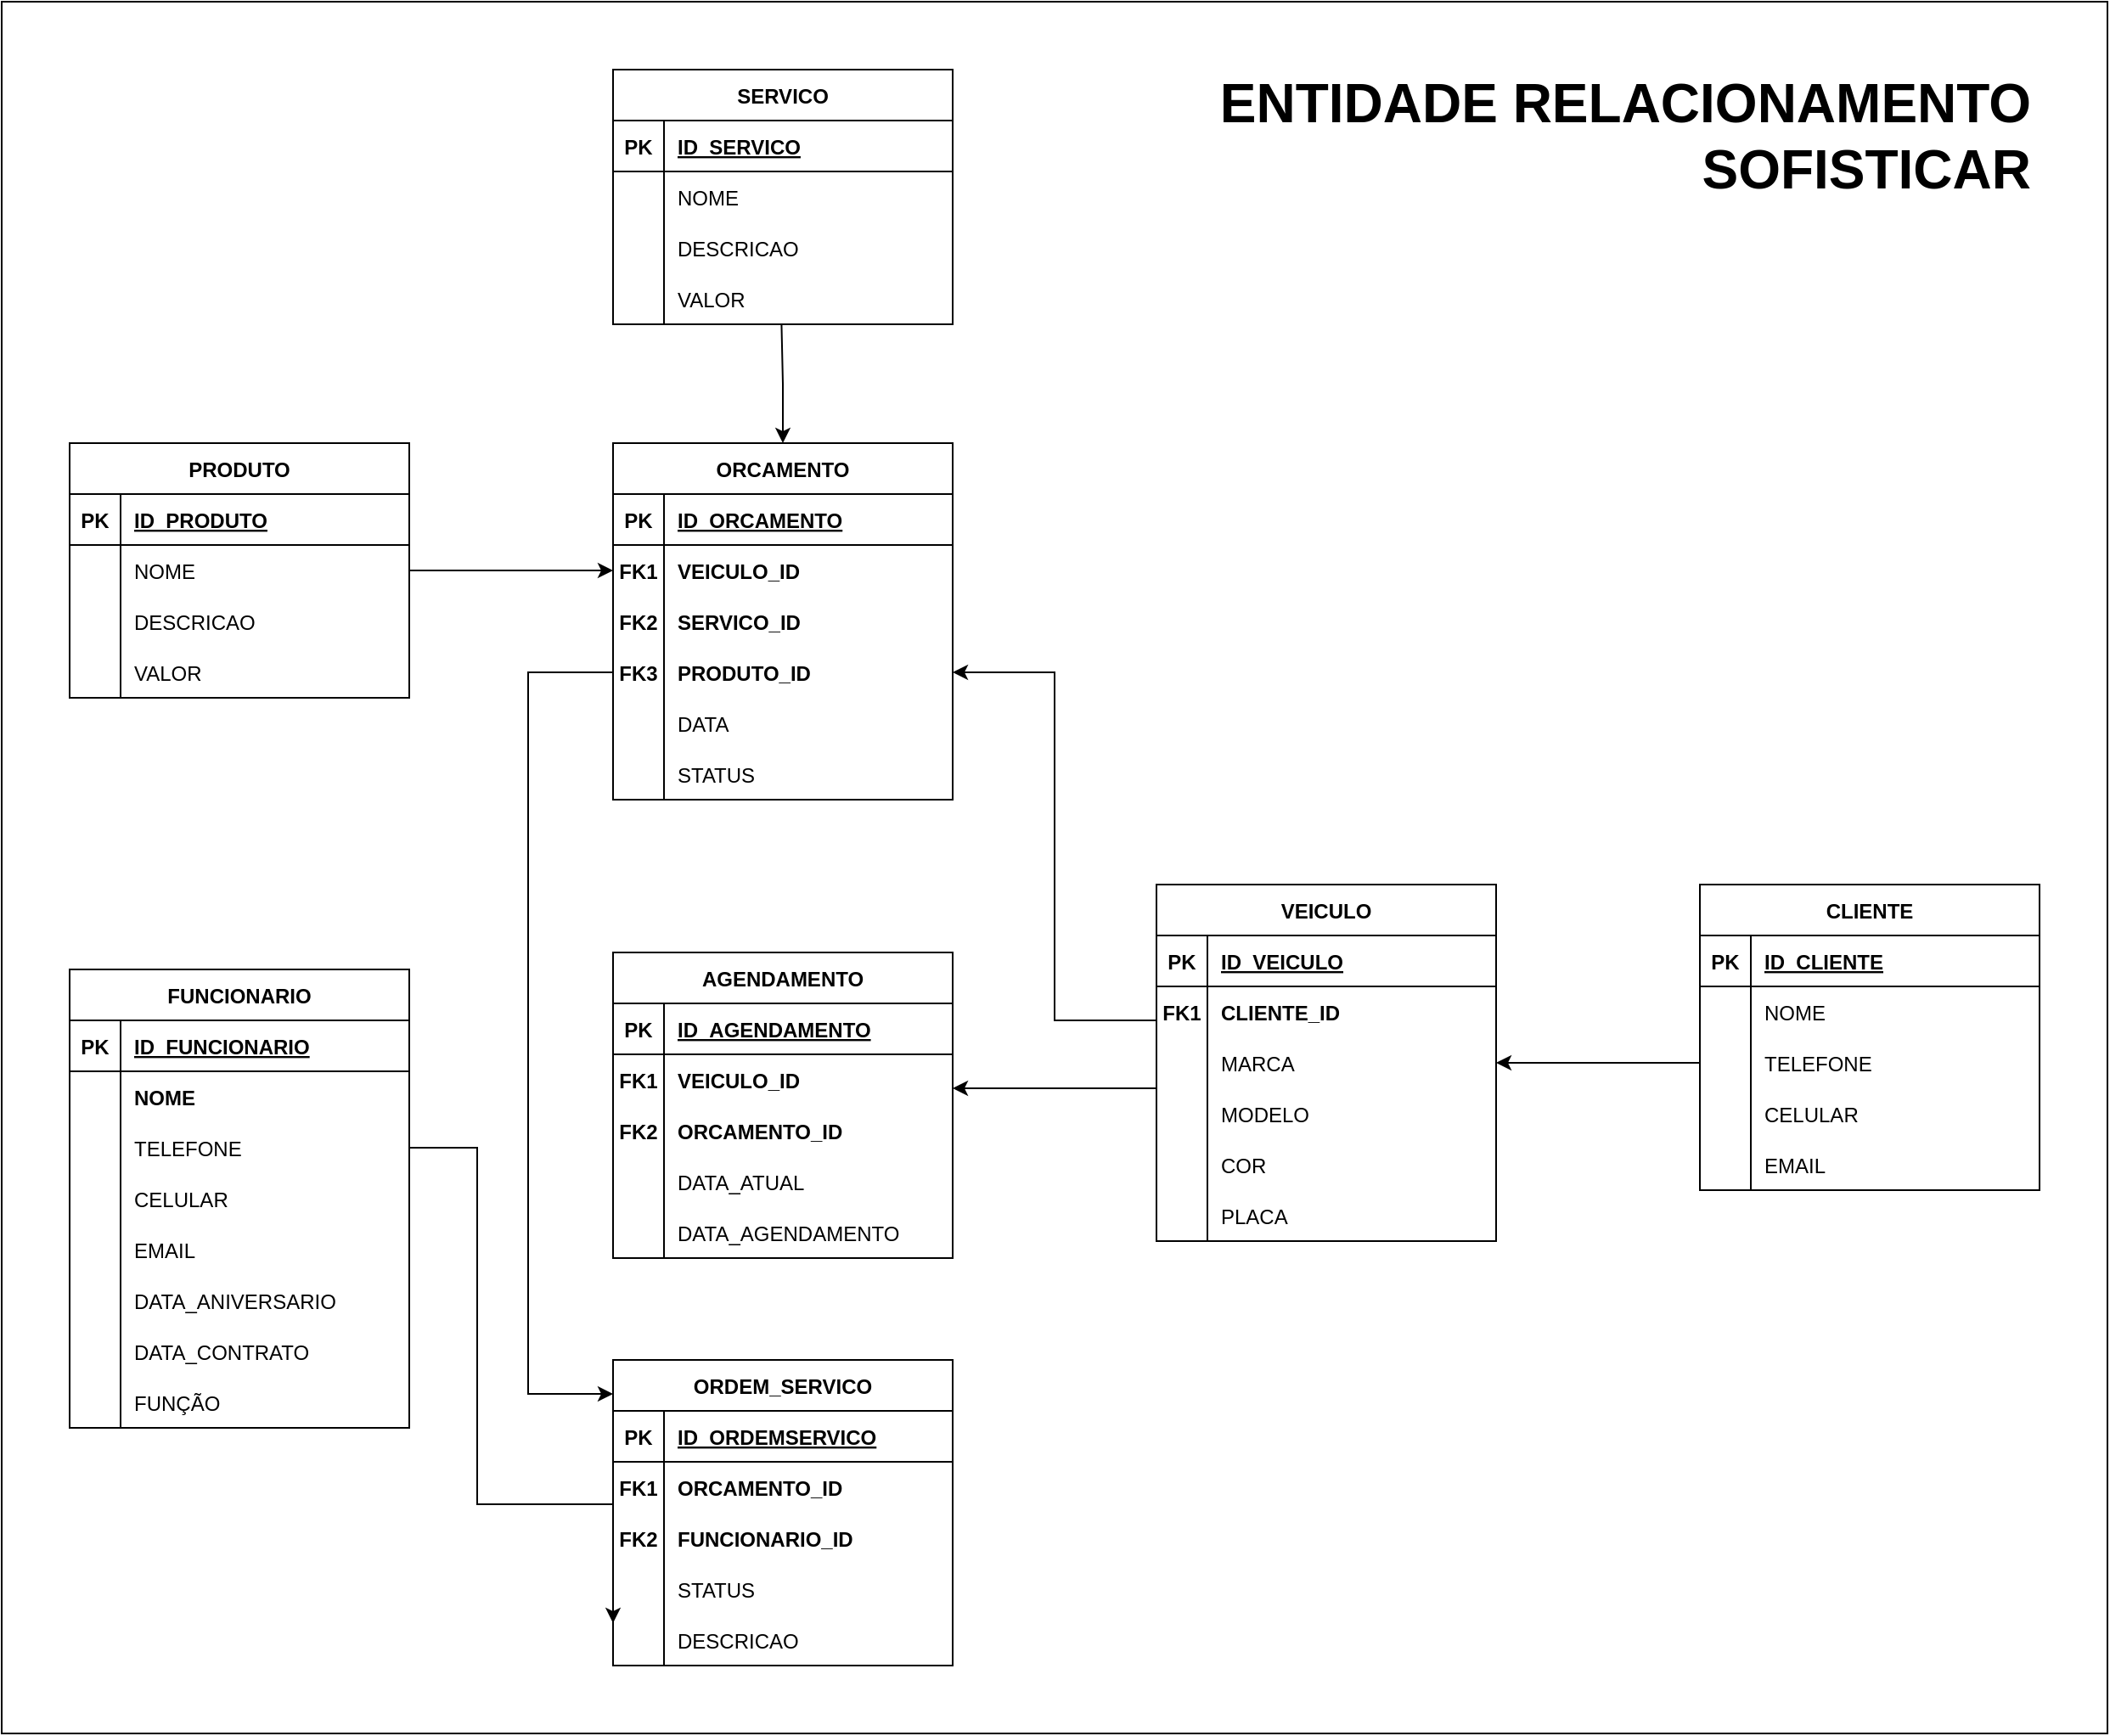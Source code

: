 <mxfile version="20.5.3" type="device"><diagram id="My3DMj7P-7bjl5xpPxjO" name="Page-1"><mxGraphModel dx="2031" dy="1134" grid="1" gridSize="10" guides="1" tooltips="1" connect="1" arrows="1" fold="1" page="1" pageScale="1" pageWidth="827" pageHeight="1169" math="0" shadow="0"><root><mxCell id="0"/><mxCell id="1" parent="0"/><mxCell id="8-e8O38CG6Snb6RBeQ8c-1" value="SERVICO" style="shape=table;startSize=30;container=1;collapsible=1;childLayout=tableLayout;fixedRows=1;rowLines=0;fontStyle=1;align=center;resizeLast=1;" parent="1" vertex="1"><mxGeometry x="360" y="40" width="200" height="150" as="geometry"/></mxCell><mxCell id="8-e8O38CG6Snb6RBeQ8c-2" value="" style="shape=tableRow;horizontal=0;startSize=0;swimlaneHead=0;swimlaneBody=0;fillColor=none;collapsible=0;dropTarget=0;points=[[0,0.5],[1,0.5]];portConstraint=eastwest;top=0;left=0;right=0;bottom=1;" parent="8-e8O38CG6Snb6RBeQ8c-1" vertex="1"><mxGeometry y="30" width="200" height="30" as="geometry"/></mxCell><mxCell id="8-e8O38CG6Snb6RBeQ8c-3" value="PK" style="shape=partialRectangle;connectable=0;fillColor=none;top=0;left=0;bottom=0;right=0;fontStyle=1;overflow=hidden;" parent="8-e8O38CG6Snb6RBeQ8c-2" vertex="1"><mxGeometry width="30" height="30" as="geometry"><mxRectangle width="30" height="30" as="alternateBounds"/></mxGeometry></mxCell><mxCell id="8-e8O38CG6Snb6RBeQ8c-4" value="ID_SERVICO" style="shape=partialRectangle;connectable=0;fillColor=none;top=0;left=0;bottom=0;right=0;align=left;spacingLeft=6;fontStyle=5;overflow=hidden;" parent="8-e8O38CG6Snb6RBeQ8c-2" vertex="1"><mxGeometry x="30" width="170" height="30" as="geometry"><mxRectangle width="170" height="30" as="alternateBounds"/></mxGeometry></mxCell><mxCell id="8-e8O38CG6Snb6RBeQ8c-5" value="" style="shape=tableRow;horizontal=0;startSize=0;swimlaneHead=0;swimlaneBody=0;fillColor=none;collapsible=0;dropTarget=0;points=[[0,0.5],[1,0.5]];portConstraint=eastwest;top=0;left=0;right=0;bottom=0;" parent="8-e8O38CG6Snb6RBeQ8c-1" vertex="1"><mxGeometry y="60" width="200" height="30" as="geometry"/></mxCell><mxCell id="8-e8O38CG6Snb6RBeQ8c-6" value="" style="shape=partialRectangle;connectable=0;fillColor=none;top=0;left=0;bottom=0;right=0;editable=1;overflow=hidden;" parent="8-e8O38CG6Snb6RBeQ8c-5" vertex="1"><mxGeometry width="30" height="30" as="geometry"><mxRectangle width="30" height="30" as="alternateBounds"/></mxGeometry></mxCell><mxCell id="8-e8O38CG6Snb6RBeQ8c-7" value="NOME" style="shape=partialRectangle;connectable=0;fillColor=none;top=0;left=0;bottom=0;right=0;align=left;spacingLeft=6;overflow=hidden;" parent="8-e8O38CG6Snb6RBeQ8c-5" vertex="1"><mxGeometry x="30" width="170" height="30" as="geometry"><mxRectangle width="170" height="30" as="alternateBounds"/></mxGeometry></mxCell><mxCell id="8-e8O38CG6Snb6RBeQ8c-8" value="" style="shape=tableRow;horizontal=0;startSize=0;swimlaneHead=0;swimlaneBody=0;fillColor=none;collapsible=0;dropTarget=0;points=[[0,0.5],[1,0.5]];portConstraint=eastwest;top=0;left=0;right=0;bottom=0;" parent="8-e8O38CG6Snb6RBeQ8c-1" vertex="1"><mxGeometry y="90" width="200" height="30" as="geometry"/></mxCell><mxCell id="8-e8O38CG6Snb6RBeQ8c-9" value="" style="shape=partialRectangle;connectable=0;fillColor=none;top=0;left=0;bottom=0;right=0;editable=1;overflow=hidden;" parent="8-e8O38CG6Snb6RBeQ8c-8" vertex="1"><mxGeometry width="30" height="30" as="geometry"><mxRectangle width="30" height="30" as="alternateBounds"/></mxGeometry></mxCell><mxCell id="8-e8O38CG6Snb6RBeQ8c-10" value="DESCRICAO" style="shape=partialRectangle;connectable=0;fillColor=none;top=0;left=0;bottom=0;right=0;align=left;spacingLeft=6;overflow=hidden;" parent="8-e8O38CG6Snb6RBeQ8c-8" vertex="1"><mxGeometry x="30" width="170" height="30" as="geometry"><mxRectangle width="170" height="30" as="alternateBounds"/></mxGeometry></mxCell><mxCell id="8-e8O38CG6Snb6RBeQ8c-11" value="" style="shape=tableRow;horizontal=0;startSize=0;swimlaneHead=0;swimlaneBody=0;fillColor=none;collapsible=0;dropTarget=0;points=[[0,0.5],[1,0.5]];portConstraint=eastwest;top=0;left=0;right=0;bottom=0;" parent="8-e8O38CG6Snb6RBeQ8c-1" vertex="1"><mxGeometry y="120" width="200" height="30" as="geometry"/></mxCell><mxCell id="8-e8O38CG6Snb6RBeQ8c-12" value="" style="shape=partialRectangle;connectable=0;fillColor=none;top=0;left=0;bottom=0;right=0;editable=1;overflow=hidden;" parent="8-e8O38CG6Snb6RBeQ8c-11" vertex="1"><mxGeometry width="30" height="30" as="geometry"><mxRectangle width="30" height="30" as="alternateBounds"/></mxGeometry></mxCell><mxCell id="8-e8O38CG6Snb6RBeQ8c-13" value="VALOR" style="shape=partialRectangle;connectable=0;fillColor=none;top=0;left=0;bottom=0;right=0;align=left;spacingLeft=6;overflow=hidden;" parent="8-e8O38CG6Snb6RBeQ8c-11" vertex="1"><mxGeometry x="30" width="170" height="30" as="geometry"><mxRectangle width="170" height="30" as="alternateBounds"/></mxGeometry></mxCell><mxCell id="8-e8O38CG6Snb6RBeQ8c-153" style="edgeStyle=orthogonalEdgeStyle;rounded=0;orthogonalLoop=1;jettySize=auto;html=1;exitX=0.5;exitY=0;exitDx=0;exitDy=0;entryX=0.496;entryY=0.984;entryDx=0;entryDy=0;entryPerimeter=0;startArrow=classic;startFill=1;endArrow=none;endFill=0;" parent="1" source="8-e8O38CG6Snb6RBeQ8c-14" target="8-e8O38CG6Snb6RBeQ8c-11" edge="1"><mxGeometry relative="1" as="geometry"/></mxCell><mxCell id="8-e8O38CG6Snb6RBeQ8c-14" value="ORCAMENTO" style="shape=table;startSize=30;container=1;collapsible=1;childLayout=tableLayout;fixedRows=1;rowLines=0;fontStyle=1;align=center;resizeLast=1;" parent="1" vertex="1"><mxGeometry x="360" y="260" width="200" height="210" as="geometry"/></mxCell><mxCell id="8-e8O38CG6Snb6RBeQ8c-15" value="" style="shape=tableRow;horizontal=0;startSize=0;swimlaneHead=0;swimlaneBody=0;fillColor=none;collapsible=0;dropTarget=0;points=[[0,0.5],[1,0.5]];portConstraint=eastwest;top=0;left=0;right=0;bottom=1;" parent="8-e8O38CG6Snb6RBeQ8c-14" vertex="1"><mxGeometry y="30" width="200" height="30" as="geometry"/></mxCell><mxCell id="8-e8O38CG6Snb6RBeQ8c-16" value="PK" style="shape=partialRectangle;connectable=0;fillColor=none;top=0;left=0;bottom=0;right=0;fontStyle=1;overflow=hidden;" parent="8-e8O38CG6Snb6RBeQ8c-15" vertex="1"><mxGeometry width="30" height="30" as="geometry"><mxRectangle width="30" height="30" as="alternateBounds"/></mxGeometry></mxCell><mxCell id="8-e8O38CG6Snb6RBeQ8c-17" value="ID_ORCAMENTO" style="shape=partialRectangle;connectable=0;fillColor=none;top=0;left=0;bottom=0;right=0;align=left;spacingLeft=6;fontStyle=5;overflow=hidden;" parent="8-e8O38CG6Snb6RBeQ8c-15" vertex="1"><mxGeometry x="30" width="170" height="30" as="geometry"><mxRectangle width="170" height="30" as="alternateBounds"/></mxGeometry></mxCell><mxCell id="8-e8O38CG6Snb6RBeQ8c-18" value="" style="shape=tableRow;horizontal=0;startSize=0;swimlaneHead=0;swimlaneBody=0;fillColor=none;collapsible=0;dropTarget=0;points=[[0,0.5],[1,0.5]];portConstraint=eastwest;top=0;left=0;right=0;bottom=0;" parent="8-e8O38CG6Snb6RBeQ8c-14" vertex="1"><mxGeometry y="60" width="200" height="30" as="geometry"/></mxCell><mxCell id="8-e8O38CG6Snb6RBeQ8c-19" value="" style="shape=partialRectangle;connectable=0;fillColor=none;top=0;left=0;bottom=0;right=0;editable=1;overflow=hidden;" parent="8-e8O38CG6Snb6RBeQ8c-18" vertex="1"><mxGeometry width="30" height="30" as="geometry"><mxRectangle width="30" height="30" as="alternateBounds"/></mxGeometry></mxCell><mxCell id="8-e8O38CG6Snb6RBeQ8c-20" value="VEICULO_ID" style="shape=partialRectangle;connectable=0;fillColor=none;top=0;left=0;bottom=0;right=0;align=left;spacingLeft=6;overflow=hidden;fontStyle=1" parent="8-e8O38CG6Snb6RBeQ8c-18" vertex="1"><mxGeometry x="30" width="170" height="30" as="geometry"><mxRectangle width="170" height="30" as="alternateBounds"/></mxGeometry></mxCell><mxCell id="8-e8O38CG6Snb6RBeQ8c-21" value="" style="shape=tableRow;horizontal=0;startSize=0;swimlaneHead=0;swimlaneBody=0;fillColor=none;collapsible=0;dropTarget=0;points=[[0,0.5],[1,0.5]];portConstraint=eastwest;top=0;left=0;right=0;bottom=0;" parent="8-e8O38CG6Snb6RBeQ8c-14" vertex="1"><mxGeometry y="90" width="200" height="30" as="geometry"/></mxCell><mxCell id="8-e8O38CG6Snb6RBeQ8c-22" value="" style="shape=partialRectangle;connectable=0;fillColor=none;top=0;left=0;bottom=0;right=0;editable=1;overflow=hidden;" parent="8-e8O38CG6Snb6RBeQ8c-21" vertex="1"><mxGeometry width="30" height="30" as="geometry"><mxRectangle width="30" height="30" as="alternateBounds"/></mxGeometry></mxCell><mxCell id="8-e8O38CG6Snb6RBeQ8c-23" value="SERVICO_ID" style="shape=partialRectangle;connectable=0;fillColor=none;top=0;left=0;bottom=0;right=0;align=left;spacingLeft=6;overflow=hidden;fontStyle=1" parent="8-e8O38CG6Snb6RBeQ8c-21" vertex="1"><mxGeometry x="30" width="170" height="30" as="geometry"><mxRectangle width="170" height="30" as="alternateBounds"/></mxGeometry></mxCell><mxCell id="8-e8O38CG6Snb6RBeQ8c-24" value="" style="shape=tableRow;horizontal=0;startSize=0;swimlaneHead=0;swimlaneBody=0;fillColor=none;collapsible=0;dropTarget=0;points=[[0,0.5],[1,0.5]];portConstraint=eastwest;top=0;left=0;right=0;bottom=0;" parent="8-e8O38CG6Snb6RBeQ8c-14" vertex="1"><mxGeometry y="120" width="200" height="30" as="geometry"/></mxCell><mxCell id="8-e8O38CG6Snb6RBeQ8c-25" value="" style="shape=partialRectangle;connectable=0;fillColor=none;top=0;left=0;bottom=0;right=0;editable=1;overflow=hidden;" parent="8-e8O38CG6Snb6RBeQ8c-24" vertex="1"><mxGeometry width="30" height="30" as="geometry"><mxRectangle width="30" height="30" as="alternateBounds"/></mxGeometry></mxCell><mxCell id="8-e8O38CG6Snb6RBeQ8c-26" value="PRODUTO_ID" style="shape=partialRectangle;connectable=0;fillColor=none;top=0;left=0;bottom=0;right=0;align=left;spacingLeft=6;overflow=hidden;fontStyle=1" parent="8-e8O38CG6Snb6RBeQ8c-24" vertex="1"><mxGeometry x="30" width="170" height="30" as="geometry"><mxRectangle width="170" height="30" as="alternateBounds"/></mxGeometry></mxCell><mxCell id="8-e8O38CG6Snb6RBeQ8c-40" value="VEICULO" style="shape=table;startSize=30;container=1;collapsible=1;childLayout=tableLayout;fixedRows=1;rowLines=0;fontStyle=1;align=center;resizeLast=1;" parent="1" vertex="1"><mxGeometry x="680" y="520" width="200" height="210" as="geometry"/></mxCell><mxCell id="8-e8O38CG6Snb6RBeQ8c-41" value="" style="shape=tableRow;horizontal=0;startSize=0;swimlaneHead=0;swimlaneBody=0;fillColor=none;collapsible=0;dropTarget=0;points=[[0,0.5],[1,0.5]];portConstraint=eastwest;top=0;left=0;right=0;bottom=1;" parent="8-e8O38CG6Snb6RBeQ8c-40" vertex="1"><mxGeometry y="30" width="200" height="30" as="geometry"/></mxCell><mxCell id="8-e8O38CG6Snb6RBeQ8c-42" value="PK" style="shape=partialRectangle;connectable=0;fillColor=none;top=0;left=0;bottom=0;right=0;fontStyle=1;overflow=hidden;" parent="8-e8O38CG6Snb6RBeQ8c-41" vertex="1"><mxGeometry width="30" height="30" as="geometry"><mxRectangle width="30" height="30" as="alternateBounds"/></mxGeometry></mxCell><mxCell id="8-e8O38CG6Snb6RBeQ8c-43" value="ID_VEICULO" style="shape=partialRectangle;connectable=0;fillColor=none;top=0;left=0;bottom=0;right=0;align=left;spacingLeft=6;fontStyle=5;overflow=hidden;" parent="8-e8O38CG6Snb6RBeQ8c-41" vertex="1"><mxGeometry x="30" width="170" height="30" as="geometry"><mxRectangle width="170" height="30" as="alternateBounds"/></mxGeometry></mxCell><mxCell id="8-e8O38CG6Snb6RBeQ8c-50" value="" style="shape=tableRow;horizontal=0;startSize=0;swimlaneHead=0;swimlaneBody=0;fillColor=none;collapsible=0;dropTarget=0;points=[[0,0.5],[1,0.5]];portConstraint=eastwest;top=0;left=0;right=0;bottom=0;" parent="8-e8O38CG6Snb6RBeQ8c-40" vertex="1"><mxGeometry y="60" width="200" height="30" as="geometry"/></mxCell><mxCell id="8-e8O38CG6Snb6RBeQ8c-51" value="" style="shape=partialRectangle;connectable=0;fillColor=none;top=0;left=0;bottom=0;right=0;editable=1;overflow=hidden;" parent="8-e8O38CG6Snb6RBeQ8c-50" vertex="1"><mxGeometry width="30" height="30" as="geometry"><mxRectangle width="30" height="30" as="alternateBounds"/></mxGeometry></mxCell><mxCell id="8-e8O38CG6Snb6RBeQ8c-52" value="CLIENTE_ID" style="shape=partialRectangle;connectable=0;fillColor=none;top=0;left=0;bottom=0;right=0;align=left;spacingLeft=6;overflow=hidden;fontStyle=1" parent="8-e8O38CG6Snb6RBeQ8c-50" vertex="1"><mxGeometry x="30" width="170" height="30" as="geometry"><mxRectangle width="170" height="30" as="alternateBounds"/></mxGeometry></mxCell><mxCell id="8-e8O38CG6Snb6RBeQ8c-47" value="" style="shape=tableRow;horizontal=0;startSize=0;swimlaneHead=0;swimlaneBody=0;fillColor=none;collapsible=0;dropTarget=0;points=[[0,0.5],[1,0.5]];portConstraint=eastwest;top=0;left=0;right=0;bottom=0;" parent="8-e8O38CG6Snb6RBeQ8c-40" vertex="1"><mxGeometry y="90" width="200" height="30" as="geometry"/></mxCell><mxCell id="8-e8O38CG6Snb6RBeQ8c-48" value="" style="shape=partialRectangle;connectable=0;fillColor=none;top=0;left=0;bottom=0;right=0;editable=1;overflow=hidden;" parent="8-e8O38CG6Snb6RBeQ8c-47" vertex="1"><mxGeometry width="30" height="30" as="geometry"><mxRectangle width="30" height="30" as="alternateBounds"/></mxGeometry></mxCell><mxCell id="8-e8O38CG6Snb6RBeQ8c-49" value="MARCA" style="shape=partialRectangle;connectable=0;fillColor=none;top=0;left=0;bottom=0;right=0;align=left;spacingLeft=6;overflow=hidden;" parent="8-e8O38CG6Snb6RBeQ8c-47" vertex="1"><mxGeometry x="30" width="170" height="30" as="geometry"><mxRectangle width="170" height="30" as="alternateBounds"/></mxGeometry></mxCell><mxCell id="8-e8O38CG6Snb6RBeQ8c-44" value="" style="shape=tableRow;horizontal=0;startSize=0;swimlaneHead=0;swimlaneBody=0;fillColor=none;collapsible=0;dropTarget=0;points=[[0,0.5],[1,0.5]];portConstraint=eastwest;top=0;left=0;right=0;bottom=0;fontStyle=1" parent="8-e8O38CG6Snb6RBeQ8c-40" vertex="1"><mxGeometry y="120" width="200" height="30" as="geometry"/></mxCell><mxCell id="8-e8O38CG6Snb6RBeQ8c-45" value="" style="shape=partialRectangle;connectable=0;fillColor=none;top=0;left=0;bottom=0;right=0;editable=1;overflow=hidden;" parent="8-e8O38CG6Snb6RBeQ8c-44" vertex="1"><mxGeometry width="30" height="30" as="geometry"><mxRectangle width="30" height="30" as="alternateBounds"/></mxGeometry></mxCell><mxCell id="8-e8O38CG6Snb6RBeQ8c-46" value="" style="shape=partialRectangle;connectable=0;fillColor=none;top=0;left=0;bottom=0;right=0;align=left;spacingLeft=6;overflow=hidden;fontStyle=1" parent="8-e8O38CG6Snb6RBeQ8c-44" vertex="1"><mxGeometry x="30" width="170" height="30" as="geometry"><mxRectangle width="170" height="30" as="alternateBounds"/></mxGeometry></mxCell><mxCell id="8-e8O38CG6Snb6RBeQ8c-53" value="" style="shape=tableRow;horizontal=0;startSize=0;swimlaneHead=0;swimlaneBody=0;fillColor=none;collapsible=0;dropTarget=0;points=[[0,0.5],[1,0.5]];portConstraint=eastwest;top=0;left=0;right=0;bottom=0;" parent="1" vertex="1"><mxGeometry x="680" y="670" width="200" height="30" as="geometry"/></mxCell><mxCell id="8-e8O38CG6Snb6RBeQ8c-54" value="" style="shape=partialRectangle;connectable=0;fillColor=none;top=0;left=0;bottom=0;right=0;editable=1;overflow=hidden;" parent="8-e8O38CG6Snb6RBeQ8c-53" vertex="1"><mxGeometry width="30" height="30" as="geometry"><mxRectangle width="30" height="30" as="alternateBounds"/></mxGeometry></mxCell><mxCell id="8-e8O38CG6Snb6RBeQ8c-55" value="MODELO" style="shape=partialRectangle;connectable=0;fillColor=none;top=0;left=0;bottom=0;right=0;align=left;spacingLeft=6;overflow=hidden;" parent="8-e8O38CG6Snb6RBeQ8c-53" vertex="1"><mxGeometry x="30" y="-30" width="170" height="30" as="geometry"><mxRectangle width="170" height="30" as="alternateBounds"/></mxGeometry></mxCell><mxCell id="8-e8O38CG6Snb6RBeQ8c-56" value="" style="shape=tableRow;horizontal=0;startSize=0;swimlaneHead=0;swimlaneBody=0;fillColor=none;collapsible=0;dropTarget=0;points=[[0,0.5],[1,0.5]];portConstraint=eastwest;top=0;left=0;right=0;bottom=0;" parent="1" vertex="1"><mxGeometry x="680" y="700" width="200" height="30" as="geometry"/></mxCell><mxCell id="8-e8O38CG6Snb6RBeQ8c-57" value="" style="shape=partialRectangle;connectable=0;fillColor=none;top=0;left=0;bottom=0;right=0;editable=1;overflow=hidden;" parent="8-e8O38CG6Snb6RBeQ8c-56" vertex="1"><mxGeometry width="30" height="30" as="geometry"><mxRectangle width="30" height="30" as="alternateBounds"/></mxGeometry></mxCell><mxCell id="8-e8O38CG6Snb6RBeQ8c-58" value="COR" style="shape=partialRectangle;connectable=0;fillColor=none;top=0;left=0;bottom=0;right=0;align=left;spacingLeft=6;overflow=hidden;" parent="8-e8O38CG6Snb6RBeQ8c-56" vertex="1"><mxGeometry x="30" y="-30" width="170" height="30" as="geometry"><mxRectangle width="170" height="30" as="alternateBounds"/></mxGeometry></mxCell><mxCell id="8-e8O38CG6Snb6RBeQ8c-60" value="" style="endArrow=none;html=1;rounded=0;exitX=0.155;exitY=0;exitDx=0;exitDy=0;exitPerimeter=0;" parent="1" edge="1"><mxGeometry width="50" height="50" relative="1" as="geometry"><mxPoint x="710" y="580" as="sourcePoint"/><mxPoint x="710" y="730" as="targetPoint"/></mxGeometry></mxCell><mxCell id="8-e8O38CG6Snb6RBeQ8c-61" value="CLIENTE" style="shape=table;startSize=30;container=1;collapsible=1;childLayout=tableLayout;fixedRows=1;rowLines=0;fontStyle=1;align=center;resizeLast=1;" parent="1" vertex="1"><mxGeometry x="1000" y="520" width="200" height="180" as="geometry"/></mxCell><mxCell id="8-e8O38CG6Snb6RBeQ8c-62" value="" style="shape=tableRow;horizontal=0;startSize=0;swimlaneHead=0;swimlaneBody=0;fillColor=none;collapsible=0;dropTarget=0;points=[[0,0.5],[1,0.5]];portConstraint=eastwest;top=0;left=0;right=0;bottom=1;" parent="8-e8O38CG6Snb6RBeQ8c-61" vertex="1"><mxGeometry y="30" width="200" height="30" as="geometry"/></mxCell><mxCell id="8-e8O38CG6Snb6RBeQ8c-63" value="PK" style="shape=partialRectangle;connectable=0;fillColor=none;top=0;left=0;bottom=0;right=0;fontStyle=1;overflow=hidden;" parent="8-e8O38CG6Snb6RBeQ8c-62" vertex="1"><mxGeometry width="30" height="30" as="geometry"><mxRectangle width="30" height="30" as="alternateBounds"/></mxGeometry></mxCell><mxCell id="8-e8O38CG6Snb6RBeQ8c-64" value="ID_CLIENTE" style="shape=partialRectangle;connectable=0;fillColor=none;top=0;left=0;bottom=0;right=0;align=left;spacingLeft=6;fontStyle=5;overflow=hidden;" parent="8-e8O38CG6Snb6RBeQ8c-62" vertex="1"><mxGeometry x="30" width="170" height="30" as="geometry"><mxRectangle width="170" height="30" as="alternateBounds"/></mxGeometry></mxCell><mxCell id="8-e8O38CG6Snb6RBeQ8c-65" value="" style="shape=tableRow;horizontal=0;startSize=0;swimlaneHead=0;swimlaneBody=0;fillColor=none;collapsible=0;dropTarget=0;points=[[0,0.5],[1,0.5]];portConstraint=eastwest;top=0;left=0;right=0;bottom=0;" parent="8-e8O38CG6Snb6RBeQ8c-61" vertex="1"><mxGeometry y="60" width="200" height="30" as="geometry"/></mxCell><mxCell id="8-e8O38CG6Snb6RBeQ8c-66" value="" style="shape=partialRectangle;connectable=0;fillColor=none;top=0;left=0;bottom=0;right=0;editable=1;overflow=hidden;" parent="8-e8O38CG6Snb6RBeQ8c-65" vertex="1"><mxGeometry width="30" height="30" as="geometry"><mxRectangle width="30" height="30" as="alternateBounds"/></mxGeometry></mxCell><mxCell id="8-e8O38CG6Snb6RBeQ8c-67" value="NOME" style="shape=partialRectangle;connectable=0;fillColor=none;top=0;left=0;bottom=0;right=0;align=left;spacingLeft=6;overflow=hidden;fontStyle=0" parent="8-e8O38CG6Snb6RBeQ8c-65" vertex="1"><mxGeometry x="30" width="170" height="30" as="geometry"><mxRectangle width="170" height="30" as="alternateBounds"/></mxGeometry></mxCell><mxCell id="8-e8O38CG6Snb6RBeQ8c-68" value="" style="shape=tableRow;horizontal=0;startSize=0;swimlaneHead=0;swimlaneBody=0;fillColor=none;collapsible=0;dropTarget=0;points=[[0,0.5],[1,0.5]];portConstraint=eastwest;top=0;left=0;right=0;bottom=0;" parent="8-e8O38CG6Snb6RBeQ8c-61" vertex="1"><mxGeometry y="90" width="200" height="30" as="geometry"/></mxCell><mxCell id="8-e8O38CG6Snb6RBeQ8c-69" value="" style="shape=partialRectangle;connectable=0;fillColor=none;top=0;left=0;bottom=0;right=0;editable=1;overflow=hidden;" parent="8-e8O38CG6Snb6RBeQ8c-68" vertex="1"><mxGeometry width="30" height="30" as="geometry"><mxRectangle width="30" height="30" as="alternateBounds"/></mxGeometry></mxCell><mxCell id="8-e8O38CG6Snb6RBeQ8c-70" value="TELEFONE" style="shape=partialRectangle;connectable=0;fillColor=none;top=0;left=0;bottom=0;right=0;align=left;spacingLeft=6;overflow=hidden;" parent="8-e8O38CG6Snb6RBeQ8c-68" vertex="1"><mxGeometry x="30" width="170" height="30" as="geometry"><mxRectangle width="170" height="30" as="alternateBounds"/></mxGeometry></mxCell><mxCell id="8-e8O38CG6Snb6RBeQ8c-71" value="" style="shape=tableRow;horizontal=0;startSize=0;swimlaneHead=0;swimlaneBody=0;fillColor=none;collapsible=0;dropTarget=0;points=[[0,0.5],[1,0.5]];portConstraint=eastwest;top=0;left=0;right=0;bottom=0;" parent="8-e8O38CG6Snb6RBeQ8c-61" vertex="1"><mxGeometry y="120" width="200" height="30" as="geometry"/></mxCell><mxCell id="8-e8O38CG6Snb6RBeQ8c-72" value="" style="shape=partialRectangle;connectable=0;fillColor=none;top=0;left=0;bottom=0;right=0;editable=1;overflow=hidden;" parent="8-e8O38CG6Snb6RBeQ8c-71" vertex="1"><mxGeometry width="30" height="30" as="geometry"><mxRectangle width="30" height="30" as="alternateBounds"/></mxGeometry></mxCell><mxCell id="8-e8O38CG6Snb6RBeQ8c-73" value="CELULAR" style="shape=partialRectangle;connectable=0;fillColor=none;top=0;left=0;bottom=0;right=0;align=left;spacingLeft=6;overflow=hidden;" parent="8-e8O38CG6Snb6RBeQ8c-71" vertex="1"><mxGeometry x="30" width="170" height="30" as="geometry"><mxRectangle width="170" height="30" as="alternateBounds"/></mxGeometry></mxCell><mxCell id="8-e8O38CG6Snb6RBeQ8c-74" value="" style="shape=tableRow;horizontal=0;startSize=0;swimlaneHead=0;swimlaneBody=0;fillColor=none;collapsible=0;dropTarget=0;points=[[0,0.5],[1,0.5]];portConstraint=eastwest;top=0;left=0;right=0;bottom=0;" parent="1" vertex="1"><mxGeometry x="1000" y="670" width="200" height="30" as="geometry"/></mxCell><mxCell id="8-e8O38CG6Snb6RBeQ8c-75" value="" style="shape=partialRectangle;connectable=0;fillColor=none;top=0;left=0;bottom=0;right=0;editable=1;overflow=hidden;" parent="8-e8O38CG6Snb6RBeQ8c-74" vertex="1"><mxGeometry width="30" height="30" as="geometry"><mxRectangle width="30" height="30" as="alternateBounds"/></mxGeometry></mxCell><mxCell id="8-e8O38CG6Snb6RBeQ8c-76" value="EMAIL" style="shape=partialRectangle;connectable=0;fillColor=none;top=0;left=0;bottom=0;right=0;align=left;spacingLeft=6;overflow=hidden;" parent="8-e8O38CG6Snb6RBeQ8c-74" vertex="1"><mxGeometry x="30" width="170" height="30" as="geometry"><mxRectangle width="170" height="30" as="alternateBounds"/></mxGeometry></mxCell><mxCell id="8-e8O38CG6Snb6RBeQ8c-80" value="" style="endArrow=none;html=1;rounded=0;exitX=0.155;exitY=0;exitDx=0;exitDy=0;exitPerimeter=0;" parent="1" edge="1"><mxGeometry width="50" height="50" relative="1" as="geometry"><mxPoint x="1030" y="580" as="sourcePoint"/><mxPoint x="1030" y="700" as="targetPoint"/></mxGeometry></mxCell><mxCell id="8-e8O38CG6Snb6RBeQ8c-82" value="ORDEM_SERVICO" style="shape=table;startSize=30;container=1;collapsible=1;childLayout=tableLayout;fixedRows=1;rowLines=0;fontStyle=1;align=center;resizeLast=1;" parent="1" vertex="1"><mxGeometry x="360" y="800" width="200" height="180" as="geometry"/></mxCell><mxCell id="8-e8O38CG6Snb6RBeQ8c-83" value="" style="shape=tableRow;horizontal=0;startSize=0;swimlaneHead=0;swimlaneBody=0;fillColor=none;collapsible=0;dropTarget=0;points=[[0,0.5],[1,0.5]];portConstraint=eastwest;top=0;left=0;right=0;bottom=1;" parent="8-e8O38CG6Snb6RBeQ8c-82" vertex="1"><mxGeometry y="30" width="200" height="30" as="geometry"/></mxCell><mxCell id="8-e8O38CG6Snb6RBeQ8c-84" value="PK" style="shape=partialRectangle;connectable=0;fillColor=none;top=0;left=0;bottom=0;right=0;fontStyle=1;overflow=hidden;" parent="8-e8O38CG6Snb6RBeQ8c-83" vertex="1"><mxGeometry width="30" height="30" as="geometry"><mxRectangle width="30" height="30" as="alternateBounds"/></mxGeometry></mxCell><mxCell id="8-e8O38CG6Snb6RBeQ8c-85" value="ID_ORDEMSERVICO" style="shape=partialRectangle;connectable=0;fillColor=none;top=0;left=0;bottom=0;right=0;align=left;spacingLeft=6;fontStyle=5;overflow=hidden;" parent="8-e8O38CG6Snb6RBeQ8c-83" vertex="1"><mxGeometry x="30" width="170" height="30" as="geometry"><mxRectangle width="170" height="30" as="alternateBounds"/></mxGeometry></mxCell><mxCell id="8-e8O38CG6Snb6RBeQ8c-86" value="" style="shape=tableRow;horizontal=0;startSize=0;swimlaneHead=0;swimlaneBody=0;fillColor=none;collapsible=0;dropTarget=0;points=[[0,0.5],[1,0.5]];portConstraint=eastwest;top=0;left=0;right=0;bottom=0;" parent="8-e8O38CG6Snb6RBeQ8c-82" vertex="1"><mxGeometry y="60" width="200" height="30" as="geometry"/></mxCell><mxCell id="8-e8O38CG6Snb6RBeQ8c-87" value="" style="shape=partialRectangle;connectable=0;fillColor=none;top=0;left=0;bottom=0;right=0;editable=1;overflow=hidden;" parent="8-e8O38CG6Snb6RBeQ8c-86" vertex="1"><mxGeometry width="30" height="30" as="geometry"><mxRectangle width="30" height="30" as="alternateBounds"/></mxGeometry></mxCell><mxCell id="8-e8O38CG6Snb6RBeQ8c-88" value="ORCAMENTO_ID" style="shape=partialRectangle;connectable=0;fillColor=none;top=0;left=0;bottom=0;right=0;align=left;spacingLeft=6;overflow=hidden;fontStyle=1" parent="8-e8O38CG6Snb6RBeQ8c-86" vertex="1"><mxGeometry x="30" width="170" height="30" as="geometry"><mxRectangle width="170" height="30" as="alternateBounds"/></mxGeometry></mxCell><mxCell id="8-e8O38CG6Snb6RBeQ8c-89" value="" style="shape=tableRow;horizontal=0;startSize=0;swimlaneHead=0;swimlaneBody=0;fillColor=none;collapsible=0;dropTarget=0;points=[[0,0.5],[1,0.5]];portConstraint=eastwest;top=0;left=0;right=0;bottom=0;" parent="8-e8O38CG6Snb6RBeQ8c-82" vertex="1"><mxGeometry y="90" width="200" height="30" as="geometry"/></mxCell><mxCell id="8-e8O38CG6Snb6RBeQ8c-90" value="" style="shape=partialRectangle;connectable=0;fillColor=none;top=0;left=0;bottom=0;right=0;editable=1;overflow=hidden;" parent="8-e8O38CG6Snb6RBeQ8c-89" vertex="1"><mxGeometry width="30" height="30" as="geometry"><mxRectangle width="30" height="30" as="alternateBounds"/></mxGeometry></mxCell><mxCell id="8-e8O38CG6Snb6RBeQ8c-91" value="FUNCIONARIO_ID" style="shape=partialRectangle;connectable=0;fillColor=none;top=0;left=0;bottom=0;right=0;align=left;spacingLeft=6;overflow=hidden;fontStyle=1" parent="8-e8O38CG6Snb6RBeQ8c-89" vertex="1"><mxGeometry x="30" width="170" height="30" as="geometry"><mxRectangle width="170" height="30" as="alternateBounds"/></mxGeometry></mxCell><mxCell id="8-e8O38CG6Snb6RBeQ8c-92" value="" style="shape=tableRow;horizontal=0;startSize=0;swimlaneHead=0;swimlaneBody=0;fillColor=none;collapsible=0;dropTarget=0;points=[[0,0.5],[1,0.5]];portConstraint=eastwest;top=0;left=0;right=0;bottom=0;" parent="8-e8O38CG6Snb6RBeQ8c-82" vertex="1"><mxGeometry y="120" width="200" height="30" as="geometry"/></mxCell><mxCell id="8-e8O38CG6Snb6RBeQ8c-93" value="" style="shape=partialRectangle;connectable=0;fillColor=none;top=0;left=0;bottom=0;right=0;editable=1;overflow=hidden;" parent="8-e8O38CG6Snb6RBeQ8c-92" vertex="1"><mxGeometry width="30" height="30" as="geometry"><mxRectangle width="30" height="30" as="alternateBounds"/></mxGeometry></mxCell><mxCell id="8-e8O38CG6Snb6RBeQ8c-94" value="STATUS" style="shape=partialRectangle;connectable=0;fillColor=none;top=0;left=0;bottom=0;right=0;align=left;spacingLeft=6;overflow=hidden;" parent="8-e8O38CG6Snb6RBeQ8c-92" vertex="1"><mxGeometry x="30" width="170" height="30" as="geometry"><mxRectangle width="170" height="30" as="alternateBounds"/></mxGeometry></mxCell><mxCell id="8-e8O38CG6Snb6RBeQ8c-95" value="" style="shape=tableRow;horizontal=0;startSize=0;swimlaneHead=0;swimlaneBody=0;fillColor=none;collapsible=0;dropTarget=0;points=[[0,0.5],[1,0.5]];portConstraint=eastwest;top=0;left=0;right=0;bottom=0;" parent="1" vertex="1"><mxGeometry x="360" y="940" width="200" height="30" as="geometry"/></mxCell><mxCell id="8-e8O38CG6Snb6RBeQ8c-96" value="" style="shape=partialRectangle;connectable=0;fillColor=none;top=0;left=0;bottom=0;right=0;editable=1;overflow=hidden;" parent="8-e8O38CG6Snb6RBeQ8c-95" vertex="1"><mxGeometry width="30" height="30" as="geometry"><mxRectangle width="30" height="30" as="alternateBounds"/></mxGeometry></mxCell><mxCell id="8-e8O38CG6Snb6RBeQ8c-97" value="DESCRICAO" style="shape=partialRectangle;connectable=0;fillColor=none;top=0;left=0;bottom=0;right=0;align=left;spacingLeft=6;overflow=hidden;" parent="8-e8O38CG6Snb6RBeQ8c-95" vertex="1"><mxGeometry x="30" y="10" width="170" height="30" as="geometry"><mxRectangle width="170" height="30" as="alternateBounds"/></mxGeometry></mxCell><mxCell id="8-e8O38CG6Snb6RBeQ8c-98" value="" style="endArrow=none;html=1;rounded=0;" parent="1" edge="1"><mxGeometry width="50" height="50" relative="1" as="geometry"><mxPoint x="390" y="860" as="sourcePoint"/><mxPoint x="390" y="980" as="targetPoint"/></mxGeometry></mxCell><mxCell id="8-e8O38CG6Snb6RBeQ8c-100" value="DATA" style="shape=partialRectangle;connectable=0;fillColor=none;top=0;left=0;bottom=0;right=0;align=left;spacingLeft=6;overflow=hidden;fontStyle=0" parent="1" vertex="1"><mxGeometry x="390" y="410" width="170" height="30" as="geometry"><mxRectangle width="170" height="30" as="alternateBounds"/></mxGeometry></mxCell><mxCell id="8-e8O38CG6Snb6RBeQ8c-101" value="STATUS" style="shape=partialRectangle;connectable=0;fillColor=none;top=0;left=0;bottom=0;right=0;align=left;spacingLeft=6;overflow=hidden;fontStyle=0" parent="1" vertex="1"><mxGeometry x="390" y="440" width="170" height="30" as="geometry"><mxRectangle width="170" height="30" as="alternateBounds"/></mxGeometry></mxCell><mxCell id="8-e8O38CG6Snb6RBeQ8c-103" value="" style="endArrow=none;html=1;rounded=0;exitX=0.155;exitY=0;exitDx=0;exitDy=0;exitPerimeter=0;" parent="1" edge="1"><mxGeometry width="50" height="50" relative="1" as="geometry"><mxPoint x="390" y="320" as="sourcePoint"/><mxPoint x="390" y="470" as="targetPoint"/></mxGeometry></mxCell><mxCell id="8-e8O38CG6Snb6RBeQ8c-104" value="FK1" style="shape=partialRectangle;connectable=0;fillColor=none;top=0;left=0;bottom=0;right=0;fontStyle=1;overflow=hidden;" parent="1" vertex="1"><mxGeometry x="360" y="320" width="30" height="30" as="geometry"><mxRectangle width="30" height="30" as="alternateBounds"/></mxGeometry></mxCell><mxCell id="8-e8O38CG6Snb6RBeQ8c-105" value="FK2" style="shape=partialRectangle;connectable=0;fillColor=none;top=0;left=0;bottom=0;right=0;fontStyle=1;overflow=hidden;" parent="1" vertex="1"><mxGeometry x="360" y="350" width="30" height="30" as="geometry"><mxRectangle width="30" height="30" as="alternateBounds"/></mxGeometry></mxCell><mxCell id="8-e8O38CG6Snb6RBeQ8c-106" value="FK3" style="shape=partialRectangle;connectable=0;fillColor=none;top=0;left=0;bottom=0;right=0;fontStyle=1;overflow=hidden;" parent="1" vertex="1"><mxGeometry x="360" y="380" width="30" height="30" as="geometry"><mxRectangle width="30" height="30" as="alternateBounds"/></mxGeometry></mxCell><mxCell id="8-e8O38CG6Snb6RBeQ8c-111" value="FK1" style="shape=partialRectangle;connectable=0;fillColor=none;top=0;left=0;bottom=0;right=0;fontStyle=1;overflow=hidden;" parent="1" vertex="1"><mxGeometry x="360" y="860" width="30" height="30" as="geometry"><mxRectangle width="30" height="30" as="alternateBounds"/></mxGeometry></mxCell><mxCell id="8-e8O38CG6Snb6RBeQ8c-112" value="FK2" style="shape=partialRectangle;connectable=0;fillColor=none;top=0;left=0;bottom=0;right=0;fontStyle=1;overflow=hidden;" parent="1" vertex="1"><mxGeometry x="360" y="890" width="30" height="30" as="geometry"><mxRectangle width="30" height="30" as="alternateBounds"/></mxGeometry></mxCell><mxCell id="8-e8O38CG6Snb6RBeQ8c-117" value="PRODUTO" style="shape=table;startSize=30;container=1;collapsible=1;childLayout=tableLayout;fixedRows=1;rowLines=0;fontStyle=1;align=center;resizeLast=1;" parent="1" vertex="1"><mxGeometry x="40" y="260" width="200" height="150" as="geometry"/></mxCell><mxCell id="8-e8O38CG6Snb6RBeQ8c-118" value="" style="shape=tableRow;horizontal=0;startSize=0;swimlaneHead=0;swimlaneBody=0;fillColor=none;collapsible=0;dropTarget=0;points=[[0,0.5],[1,0.5]];portConstraint=eastwest;top=0;left=0;right=0;bottom=1;" parent="8-e8O38CG6Snb6RBeQ8c-117" vertex="1"><mxGeometry y="30" width="200" height="30" as="geometry"/></mxCell><mxCell id="8-e8O38CG6Snb6RBeQ8c-119" value="PK" style="shape=partialRectangle;connectable=0;fillColor=none;top=0;left=0;bottom=0;right=0;fontStyle=1;overflow=hidden;" parent="8-e8O38CG6Snb6RBeQ8c-118" vertex="1"><mxGeometry width="30" height="30" as="geometry"><mxRectangle width="30" height="30" as="alternateBounds"/></mxGeometry></mxCell><mxCell id="8-e8O38CG6Snb6RBeQ8c-120" value="ID_PRODUTO" style="shape=partialRectangle;connectable=0;fillColor=none;top=0;left=0;bottom=0;right=0;align=left;spacingLeft=6;fontStyle=5;overflow=hidden;" parent="8-e8O38CG6Snb6RBeQ8c-118" vertex="1"><mxGeometry x="30" width="170" height="30" as="geometry"><mxRectangle width="170" height="30" as="alternateBounds"/></mxGeometry></mxCell><mxCell id="8-e8O38CG6Snb6RBeQ8c-121" value="" style="shape=tableRow;horizontal=0;startSize=0;swimlaneHead=0;swimlaneBody=0;fillColor=none;collapsible=0;dropTarget=0;points=[[0,0.5],[1,0.5]];portConstraint=eastwest;top=0;left=0;right=0;bottom=0;" parent="8-e8O38CG6Snb6RBeQ8c-117" vertex="1"><mxGeometry y="60" width="200" height="30" as="geometry"/></mxCell><mxCell id="8-e8O38CG6Snb6RBeQ8c-122" value="" style="shape=partialRectangle;connectable=0;fillColor=none;top=0;left=0;bottom=0;right=0;editable=1;overflow=hidden;" parent="8-e8O38CG6Snb6RBeQ8c-121" vertex="1"><mxGeometry width="30" height="30" as="geometry"><mxRectangle width="30" height="30" as="alternateBounds"/></mxGeometry></mxCell><mxCell id="8-e8O38CG6Snb6RBeQ8c-123" value="NOME" style="shape=partialRectangle;connectable=0;fillColor=none;top=0;left=0;bottom=0;right=0;align=left;spacingLeft=6;overflow=hidden;" parent="8-e8O38CG6Snb6RBeQ8c-121" vertex="1"><mxGeometry x="30" width="170" height="30" as="geometry"><mxRectangle width="170" height="30" as="alternateBounds"/></mxGeometry></mxCell><mxCell id="8-e8O38CG6Snb6RBeQ8c-124" value="" style="shape=tableRow;horizontal=0;startSize=0;swimlaneHead=0;swimlaneBody=0;fillColor=none;collapsible=0;dropTarget=0;points=[[0,0.5],[1,0.5]];portConstraint=eastwest;top=0;left=0;right=0;bottom=0;" parent="8-e8O38CG6Snb6RBeQ8c-117" vertex="1"><mxGeometry y="90" width="200" height="30" as="geometry"/></mxCell><mxCell id="8-e8O38CG6Snb6RBeQ8c-125" value="" style="shape=partialRectangle;connectable=0;fillColor=none;top=0;left=0;bottom=0;right=0;editable=1;overflow=hidden;" parent="8-e8O38CG6Snb6RBeQ8c-124" vertex="1"><mxGeometry width="30" height="30" as="geometry"><mxRectangle width="30" height="30" as="alternateBounds"/></mxGeometry></mxCell><mxCell id="8-e8O38CG6Snb6RBeQ8c-126" value="DESCRICAO" style="shape=partialRectangle;connectable=0;fillColor=none;top=0;left=0;bottom=0;right=0;align=left;spacingLeft=6;overflow=hidden;" parent="8-e8O38CG6Snb6RBeQ8c-124" vertex="1"><mxGeometry x="30" width="170" height="30" as="geometry"><mxRectangle width="170" height="30" as="alternateBounds"/></mxGeometry></mxCell><mxCell id="8-e8O38CG6Snb6RBeQ8c-127" value="" style="shape=tableRow;horizontal=0;startSize=0;swimlaneHead=0;swimlaneBody=0;fillColor=none;collapsible=0;dropTarget=0;points=[[0,0.5],[1,0.5]];portConstraint=eastwest;top=0;left=0;right=0;bottom=0;" parent="8-e8O38CG6Snb6RBeQ8c-117" vertex="1"><mxGeometry y="120" width="200" height="30" as="geometry"/></mxCell><mxCell id="8-e8O38CG6Snb6RBeQ8c-128" value="" style="shape=partialRectangle;connectable=0;fillColor=none;top=0;left=0;bottom=0;right=0;editable=1;overflow=hidden;" parent="8-e8O38CG6Snb6RBeQ8c-127" vertex="1"><mxGeometry width="30" height="30" as="geometry"><mxRectangle width="30" height="30" as="alternateBounds"/></mxGeometry></mxCell><mxCell id="8-e8O38CG6Snb6RBeQ8c-129" value="VALOR" style="shape=partialRectangle;connectable=0;fillColor=none;top=0;left=0;bottom=0;right=0;align=left;spacingLeft=6;overflow=hidden;" parent="8-e8O38CG6Snb6RBeQ8c-127" vertex="1"><mxGeometry x="30" width="170" height="30" as="geometry"><mxRectangle width="170" height="30" as="alternateBounds"/></mxGeometry></mxCell><mxCell id="8-e8O38CG6Snb6RBeQ8c-130" value="FUNCIONARIO" style="shape=table;startSize=30;container=1;collapsible=1;childLayout=tableLayout;fixedRows=1;rowLines=0;fontStyle=1;align=center;resizeLast=1;" parent="1" vertex="1"><mxGeometry x="40" y="570" width="200" height="270" as="geometry"/></mxCell><mxCell id="8-e8O38CG6Snb6RBeQ8c-131" value="" style="shape=tableRow;horizontal=0;startSize=0;swimlaneHead=0;swimlaneBody=0;fillColor=none;collapsible=0;dropTarget=0;points=[[0,0.5],[1,0.5]];portConstraint=eastwest;top=0;left=0;right=0;bottom=1;" parent="8-e8O38CG6Snb6RBeQ8c-130" vertex="1"><mxGeometry y="30" width="200" height="30" as="geometry"/></mxCell><mxCell id="8-e8O38CG6Snb6RBeQ8c-132" value="PK" style="shape=partialRectangle;connectable=0;fillColor=none;top=0;left=0;bottom=0;right=0;fontStyle=1;overflow=hidden;" parent="8-e8O38CG6Snb6RBeQ8c-131" vertex="1"><mxGeometry width="30" height="30" as="geometry"><mxRectangle width="30" height="30" as="alternateBounds"/></mxGeometry></mxCell><mxCell id="8-e8O38CG6Snb6RBeQ8c-133" value="ID_FUNCIONARIO" style="shape=partialRectangle;connectable=0;fillColor=none;top=0;left=0;bottom=0;right=0;align=left;spacingLeft=6;fontStyle=5;overflow=hidden;" parent="8-e8O38CG6Snb6RBeQ8c-131" vertex="1"><mxGeometry x="30" width="170" height="30" as="geometry"><mxRectangle width="170" height="30" as="alternateBounds"/></mxGeometry></mxCell><mxCell id="8-e8O38CG6Snb6RBeQ8c-134" value="" style="shape=tableRow;horizontal=0;startSize=0;swimlaneHead=0;swimlaneBody=0;fillColor=none;collapsible=0;dropTarget=0;points=[[0,0.5],[1,0.5]];portConstraint=eastwest;top=0;left=0;right=0;bottom=0;fontStyle=1" parent="8-e8O38CG6Snb6RBeQ8c-130" vertex="1"><mxGeometry y="60" width="200" height="30" as="geometry"/></mxCell><mxCell id="8-e8O38CG6Snb6RBeQ8c-135" value="" style="shape=partialRectangle;connectable=0;fillColor=none;top=0;left=0;bottom=0;right=0;editable=1;overflow=hidden;" parent="8-e8O38CG6Snb6RBeQ8c-134" vertex="1"><mxGeometry width="30" height="30" as="geometry"><mxRectangle width="30" height="30" as="alternateBounds"/></mxGeometry></mxCell><mxCell id="8-e8O38CG6Snb6RBeQ8c-136" value="NOME" style="shape=partialRectangle;connectable=0;fillColor=none;top=0;left=0;bottom=0;right=0;align=left;spacingLeft=6;overflow=hidden;fontStyle=1" parent="8-e8O38CG6Snb6RBeQ8c-134" vertex="1"><mxGeometry x="30" width="170" height="30" as="geometry"><mxRectangle width="170" height="30" as="alternateBounds"/></mxGeometry></mxCell><mxCell id="8-e8O38CG6Snb6RBeQ8c-137" value="" style="shape=tableRow;horizontal=0;startSize=0;swimlaneHead=0;swimlaneBody=0;fillColor=none;collapsible=0;dropTarget=0;points=[[0,0.5],[1,0.5]];portConstraint=eastwest;top=0;left=0;right=0;bottom=0;" parent="8-e8O38CG6Snb6RBeQ8c-130" vertex="1"><mxGeometry y="90" width="200" height="30" as="geometry"/></mxCell><mxCell id="8-e8O38CG6Snb6RBeQ8c-138" value="" style="shape=partialRectangle;connectable=0;fillColor=none;top=0;left=0;bottom=0;right=0;editable=1;overflow=hidden;" parent="8-e8O38CG6Snb6RBeQ8c-137" vertex="1"><mxGeometry width="30" height="30" as="geometry"><mxRectangle width="30" height="30" as="alternateBounds"/></mxGeometry></mxCell><mxCell id="8-e8O38CG6Snb6RBeQ8c-139" value="TELEFONE" style="shape=partialRectangle;connectable=0;fillColor=none;top=0;left=0;bottom=0;right=0;align=left;spacingLeft=6;overflow=hidden;" parent="8-e8O38CG6Snb6RBeQ8c-137" vertex="1"><mxGeometry x="30" width="170" height="30" as="geometry"><mxRectangle width="170" height="30" as="alternateBounds"/></mxGeometry></mxCell><mxCell id="8-e8O38CG6Snb6RBeQ8c-140" value="" style="shape=tableRow;horizontal=0;startSize=0;swimlaneHead=0;swimlaneBody=0;fillColor=none;collapsible=0;dropTarget=0;points=[[0,0.5],[1,0.5]];portConstraint=eastwest;top=0;left=0;right=0;bottom=0;" parent="8-e8O38CG6Snb6RBeQ8c-130" vertex="1"><mxGeometry y="120" width="200" height="30" as="geometry"/></mxCell><mxCell id="8-e8O38CG6Snb6RBeQ8c-141" value="" style="shape=partialRectangle;connectable=0;fillColor=none;top=0;left=0;bottom=0;right=0;editable=1;overflow=hidden;" parent="8-e8O38CG6Snb6RBeQ8c-140" vertex="1"><mxGeometry width="30" height="30" as="geometry"><mxRectangle width="30" height="30" as="alternateBounds"/></mxGeometry></mxCell><mxCell id="8-e8O38CG6Snb6RBeQ8c-142" value="CELULAR" style="shape=partialRectangle;connectable=0;fillColor=none;top=0;left=0;bottom=0;right=0;align=left;spacingLeft=6;overflow=hidden;" parent="8-e8O38CG6Snb6RBeQ8c-140" vertex="1"><mxGeometry x="30" width="170" height="30" as="geometry"><mxRectangle width="170" height="30" as="alternateBounds"/></mxGeometry></mxCell><mxCell id="8-e8O38CG6Snb6RBeQ8c-149" value="" style="endArrow=none;html=1;rounded=0;exitX=0.155;exitY=0;exitDx=0;exitDy=0;exitPerimeter=0;" parent="1" edge="1"><mxGeometry width="50" height="50" relative="1" as="geometry"><mxPoint x="70.0" y="630" as="sourcePoint"/><mxPoint x="70" y="840" as="targetPoint"/></mxGeometry></mxCell><mxCell id="8-e8O38CG6Snb6RBeQ8c-151" style="edgeStyle=orthogonalEdgeStyle;rounded=0;orthogonalLoop=1;jettySize=auto;html=1;exitX=0;exitY=0.5;exitDx=0;exitDy=0;entryX=1;entryY=0.5;entryDx=0;entryDy=0;" parent="1" source="8-e8O38CG6Snb6RBeQ8c-68" target="8-e8O38CG6Snb6RBeQ8c-47" edge="1"><mxGeometry relative="1" as="geometry"/></mxCell><mxCell id="8-e8O38CG6Snb6RBeQ8c-152" style="edgeStyle=orthogonalEdgeStyle;rounded=0;orthogonalLoop=1;jettySize=auto;html=1;exitX=0;exitY=0.5;exitDx=0;exitDy=0;entryX=1;entryY=0.5;entryDx=0;entryDy=0;" parent="1" source="8-e8O38CG6Snb6RBeQ8c-47" target="8-e8O38CG6Snb6RBeQ8c-24" edge="1"><mxGeometry relative="1" as="geometry"><Array as="points"><mxPoint x="680" y="600"/><mxPoint x="620" y="600"/><mxPoint x="620" y="395"/></Array></mxGeometry></mxCell><mxCell id="8-e8O38CG6Snb6RBeQ8c-154" style="edgeStyle=orthogonalEdgeStyle;rounded=0;orthogonalLoop=1;jettySize=auto;html=1;exitX=1;exitY=0.5;exitDx=0;exitDy=0;entryX=0;entryY=0.5;entryDx=0;entryDy=0;startArrow=none;startFill=0;endArrow=classic;endFill=1;" parent="1" source="8-e8O38CG6Snb6RBeQ8c-121" target="8-e8O38CG6Snb6RBeQ8c-18" edge="1"><mxGeometry relative="1" as="geometry"/></mxCell><mxCell id="8-e8O38CG6Snb6RBeQ8c-155" style="edgeStyle=orthogonalEdgeStyle;rounded=0;orthogonalLoop=1;jettySize=auto;html=1;startArrow=none;startFill=0;endArrow=classic;endFill=1;" parent="1" edge="1"><mxGeometry relative="1" as="geometry"><mxPoint x="680" y="640" as="sourcePoint"/><mxPoint x="560" y="640" as="targetPoint"/><Array as="points"><mxPoint x="680" y="640"/><mxPoint x="560" y="640"/></Array></mxGeometry></mxCell><mxCell id="8-e8O38CG6Snb6RBeQ8c-156" style="edgeStyle=orthogonalEdgeStyle;rounded=0;orthogonalLoop=1;jettySize=auto;html=1;exitX=1;exitY=0.5;exitDx=0;exitDy=0;entryX=0;entryY=0.5;entryDx=0;entryDy=0;startArrow=none;startFill=0;endArrow=classic;endFill=1;" parent="1" source="8-e8O38CG6Snb6RBeQ8c-137" target="8-e8O38CG6Snb6RBeQ8c-95" edge="1"><mxGeometry relative="1" as="geometry"><Array as="points"><mxPoint x="280" y="675"/><mxPoint x="280" y="885"/></Array></mxGeometry></mxCell><mxCell id="8-e8O38CG6Snb6RBeQ8c-157" style="edgeStyle=orthogonalEdgeStyle;rounded=0;orthogonalLoop=1;jettySize=auto;html=1;exitX=0;exitY=0.5;exitDx=0;exitDy=0;startArrow=none;startFill=0;endArrow=classic;endFill=1;" parent="1" source="8-e8O38CG6Snb6RBeQ8c-24" edge="1"><mxGeometry relative="1" as="geometry"><mxPoint x="360" y="820" as="targetPoint"/><Array as="points"><mxPoint x="310" y="395"/><mxPoint x="310" y="820"/><mxPoint x="360" y="820"/></Array></mxGeometry></mxCell><mxCell id="UU9cMxkDrS1NDXQ9aBem-2" value="AGENDAMENTO" style="shape=table;startSize=30;container=1;collapsible=1;childLayout=tableLayout;fixedRows=1;rowLines=0;fontStyle=1;align=center;resizeLast=1;" vertex="1" parent="1"><mxGeometry x="360" y="560" width="200" height="180" as="geometry"/></mxCell><mxCell id="UU9cMxkDrS1NDXQ9aBem-3" value="" style="shape=tableRow;horizontal=0;startSize=0;swimlaneHead=0;swimlaneBody=0;fillColor=none;collapsible=0;dropTarget=0;points=[[0,0.5],[1,0.5]];portConstraint=eastwest;top=0;left=0;right=0;bottom=1;" vertex="1" parent="UU9cMxkDrS1NDXQ9aBem-2"><mxGeometry y="30" width="200" height="30" as="geometry"/></mxCell><mxCell id="UU9cMxkDrS1NDXQ9aBem-4" value="PK" style="shape=partialRectangle;connectable=0;fillColor=none;top=0;left=0;bottom=0;right=0;fontStyle=1;overflow=hidden;" vertex="1" parent="UU9cMxkDrS1NDXQ9aBem-3"><mxGeometry width="30" height="30" as="geometry"><mxRectangle width="30" height="30" as="alternateBounds"/></mxGeometry></mxCell><mxCell id="UU9cMxkDrS1NDXQ9aBem-5" value="ID_AGENDAMENTO" style="shape=partialRectangle;connectable=0;fillColor=none;top=0;left=0;bottom=0;right=0;align=left;spacingLeft=6;fontStyle=5;overflow=hidden;" vertex="1" parent="UU9cMxkDrS1NDXQ9aBem-3"><mxGeometry x="30" width="170" height="30" as="geometry"><mxRectangle width="170" height="30" as="alternateBounds"/></mxGeometry></mxCell><mxCell id="UU9cMxkDrS1NDXQ9aBem-6" value="" style="shape=tableRow;horizontal=0;startSize=0;swimlaneHead=0;swimlaneBody=0;fillColor=none;collapsible=0;dropTarget=0;points=[[0,0.5],[1,0.5]];portConstraint=eastwest;top=0;left=0;right=0;bottom=0;" vertex="1" parent="UU9cMxkDrS1NDXQ9aBem-2"><mxGeometry y="60" width="200" height="30" as="geometry"/></mxCell><mxCell id="UU9cMxkDrS1NDXQ9aBem-7" value="" style="shape=partialRectangle;connectable=0;fillColor=none;top=0;left=0;bottom=0;right=0;editable=1;overflow=hidden;" vertex="1" parent="UU9cMxkDrS1NDXQ9aBem-6"><mxGeometry width="30" height="30" as="geometry"><mxRectangle width="30" height="30" as="alternateBounds"/></mxGeometry></mxCell><mxCell id="UU9cMxkDrS1NDXQ9aBem-8" value="VEICULO_ID" style="shape=partialRectangle;connectable=0;fillColor=none;top=0;left=0;bottom=0;right=0;align=left;spacingLeft=6;overflow=hidden;fontStyle=1" vertex="1" parent="UU9cMxkDrS1NDXQ9aBem-6"><mxGeometry x="30" width="170" height="30" as="geometry"><mxRectangle width="170" height="30" as="alternateBounds"/></mxGeometry></mxCell><mxCell id="UU9cMxkDrS1NDXQ9aBem-9" value="" style="shape=tableRow;horizontal=0;startSize=0;swimlaneHead=0;swimlaneBody=0;fillColor=none;collapsible=0;dropTarget=0;points=[[0,0.5],[1,0.5]];portConstraint=eastwest;top=0;left=0;right=0;bottom=0;" vertex="1" parent="UU9cMxkDrS1NDXQ9aBem-2"><mxGeometry y="90" width="200" height="30" as="geometry"/></mxCell><mxCell id="UU9cMxkDrS1NDXQ9aBem-10" value="" style="shape=partialRectangle;connectable=0;fillColor=none;top=0;left=0;bottom=0;right=0;editable=1;overflow=hidden;" vertex="1" parent="UU9cMxkDrS1NDXQ9aBem-9"><mxGeometry width="30" height="30" as="geometry"><mxRectangle width="30" height="30" as="alternateBounds"/></mxGeometry></mxCell><mxCell id="UU9cMxkDrS1NDXQ9aBem-11" value="ORCAMENTO_ID" style="shape=partialRectangle;connectable=0;fillColor=none;top=0;left=0;bottom=0;right=0;align=left;spacingLeft=6;overflow=hidden;fontStyle=1" vertex="1" parent="UU9cMxkDrS1NDXQ9aBem-9"><mxGeometry x="30" width="170" height="30" as="geometry"><mxRectangle width="170" height="30" as="alternateBounds"/></mxGeometry></mxCell><mxCell id="UU9cMxkDrS1NDXQ9aBem-12" value="" style="shape=tableRow;horizontal=0;startSize=0;swimlaneHead=0;swimlaneBody=0;fillColor=none;collapsible=0;dropTarget=0;points=[[0,0.5],[1,0.5]];portConstraint=eastwest;top=0;left=0;right=0;bottom=0;fontStyle=1" vertex="1" parent="UU9cMxkDrS1NDXQ9aBem-2"><mxGeometry y="120" width="200" height="30" as="geometry"/></mxCell><mxCell id="UU9cMxkDrS1NDXQ9aBem-13" value="" style="shape=partialRectangle;connectable=0;fillColor=none;top=0;left=0;bottom=0;right=0;editable=1;overflow=hidden;" vertex="1" parent="UU9cMxkDrS1NDXQ9aBem-12"><mxGeometry width="30" height="30" as="geometry"><mxRectangle width="30" height="30" as="alternateBounds"/></mxGeometry></mxCell><mxCell id="UU9cMxkDrS1NDXQ9aBem-14" value="" style="shape=partialRectangle;connectable=0;fillColor=none;top=0;left=0;bottom=0;right=0;align=left;spacingLeft=6;overflow=hidden;fontStyle=1" vertex="1" parent="UU9cMxkDrS1NDXQ9aBem-12"><mxGeometry x="30" width="170" height="30" as="geometry"><mxRectangle width="170" height="30" as="alternateBounds"/></mxGeometry></mxCell><mxCell id="UU9cMxkDrS1NDXQ9aBem-15" value="" style="shape=tableRow;horizontal=0;startSize=0;swimlaneHead=0;swimlaneBody=0;fillColor=none;collapsible=0;dropTarget=0;points=[[0,0.5],[1,0.5]];portConstraint=eastwest;top=0;left=0;right=0;bottom=0;" vertex="1" parent="1"><mxGeometry x="360" y="710" width="200" height="30" as="geometry"/></mxCell><mxCell id="UU9cMxkDrS1NDXQ9aBem-16" value="" style="shape=partialRectangle;connectable=0;fillColor=none;top=0;left=0;bottom=0;right=0;editable=1;overflow=hidden;" vertex="1" parent="UU9cMxkDrS1NDXQ9aBem-15"><mxGeometry width="30" height="30" as="geometry"><mxRectangle width="30" height="30" as="alternateBounds"/></mxGeometry></mxCell><mxCell id="UU9cMxkDrS1NDXQ9aBem-17" value="DATA_ATUAL" style="shape=partialRectangle;connectable=0;fillColor=none;top=0;left=0;bottom=0;right=0;align=left;spacingLeft=6;overflow=hidden;" vertex="1" parent="UU9cMxkDrS1NDXQ9aBem-15"><mxGeometry x="30" y="-30" width="170" height="30" as="geometry"><mxRectangle width="170" height="30" as="alternateBounds"/></mxGeometry></mxCell><mxCell id="UU9cMxkDrS1NDXQ9aBem-18" value="" style="shape=tableRow;horizontal=0;startSize=0;swimlaneHead=0;swimlaneBody=0;fillColor=none;collapsible=0;dropTarget=0;points=[[0,0.5],[1,0.5]];portConstraint=eastwest;top=0;left=0;right=0;bottom=0;" vertex="1" parent="1"><mxGeometry x="360" y="720" width="200" height="30" as="geometry"/></mxCell><mxCell id="UU9cMxkDrS1NDXQ9aBem-19" value="" style="shape=partialRectangle;connectable=0;fillColor=none;top=0;left=0;bottom=0;right=0;editable=1;overflow=hidden;" vertex="1" parent="UU9cMxkDrS1NDXQ9aBem-18"><mxGeometry width="30" height="30" as="geometry"><mxRectangle width="30" height="30" as="alternateBounds"/></mxGeometry></mxCell><mxCell id="UU9cMxkDrS1NDXQ9aBem-20" value="DATA_AGENDAMENTO" style="shape=partialRectangle;connectable=0;fillColor=none;top=0;left=0;bottom=0;right=0;align=left;spacingLeft=6;overflow=hidden;" vertex="1" parent="UU9cMxkDrS1NDXQ9aBem-18"><mxGeometry x="30" y="-10" width="170" height="30" as="geometry"><mxRectangle width="170" height="30" as="alternateBounds"/></mxGeometry></mxCell><mxCell id="UU9cMxkDrS1NDXQ9aBem-21" value="" style="endArrow=none;html=1;rounded=0;exitX=0.155;exitY=0;exitDx=0;exitDy=0;exitPerimeter=0;" edge="1" parent="1"><mxGeometry width="50" height="50" relative="1" as="geometry"><mxPoint x="390" y="620" as="sourcePoint"/><mxPoint x="390" y="740" as="targetPoint"/></mxGeometry></mxCell><mxCell id="UU9cMxkDrS1NDXQ9aBem-22" value="FK1" style="shape=partialRectangle;connectable=0;fillColor=none;top=0;left=0;bottom=0;right=0;fontStyle=1;overflow=hidden;" vertex="1" parent="1"><mxGeometry x="360" y="620" width="30" height="30" as="geometry"><mxRectangle width="30" height="30" as="alternateBounds"/></mxGeometry></mxCell><mxCell id="UU9cMxkDrS1NDXQ9aBem-23" value="FK2" style="shape=partialRectangle;connectable=0;fillColor=none;top=0;left=0;bottom=0;right=0;fontStyle=1;overflow=hidden;" vertex="1" parent="1"><mxGeometry x="360" y="650" width="30" height="30" as="geometry"><mxRectangle width="30" height="30" as="alternateBounds"/></mxGeometry></mxCell><mxCell id="UU9cMxkDrS1NDXQ9aBem-24" value="PLACA" style="shape=partialRectangle;connectable=0;fillColor=none;top=0;left=0;bottom=0;right=0;align=left;spacingLeft=6;overflow=hidden;" vertex="1" parent="1"><mxGeometry x="710" y="700" width="170" height="30" as="geometry"><mxRectangle width="170" height="30" as="alternateBounds"/></mxGeometry></mxCell><mxCell id="UU9cMxkDrS1NDXQ9aBem-25" value="FK1" style="shape=partialRectangle;connectable=0;fillColor=none;top=0;left=0;bottom=0;right=0;fontStyle=1;overflow=hidden;" vertex="1" parent="1"><mxGeometry x="680" y="580" width="30" height="30" as="geometry"><mxRectangle width="30" height="30" as="alternateBounds"/></mxGeometry></mxCell><mxCell id="UU9cMxkDrS1NDXQ9aBem-26" value="EMAIL" style="shape=partialRectangle;connectable=0;fillColor=none;top=0;left=0;bottom=0;right=0;align=left;spacingLeft=6;overflow=hidden;" vertex="1" parent="1"><mxGeometry x="70" y="720" width="170" height="30" as="geometry"><mxRectangle width="170" height="30" as="alternateBounds"/></mxGeometry></mxCell><mxCell id="UU9cMxkDrS1NDXQ9aBem-27" value="DATA_ANIVERSARIO" style="shape=partialRectangle;connectable=0;fillColor=none;top=0;left=0;bottom=0;right=0;align=left;spacingLeft=6;overflow=hidden;" vertex="1" parent="1"><mxGeometry x="70" y="750" width="170" height="30" as="geometry"><mxRectangle width="170" height="30" as="alternateBounds"/></mxGeometry></mxCell><mxCell id="UU9cMxkDrS1NDXQ9aBem-28" value="DATA_CONTRATO" style="shape=partialRectangle;connectable=0;fillColor=none;top=0;left=0;bottom=0;right=0;align=left;spacingLeft=6;overflow=hidden;" vertex="1" parent="1"><mxGeometry x="70" y="780" width="170" height="30" as="geometry"><mxRectangle width="170" height="30" as="alternateBounds"/></mxGeometry></mxCell><mxCell id="UU9cMxkDrS1NDXQ9aBem-29" value="FUNÇÃO" style="shape=partialRectangle;connectable=0;fillColor=none;top=0;left=0;bottom=0;right=0;align=left;spacingLeft=6;overflow=hidden;" vertex="1" parent="1"><mxGeometry x="70" y="810" width="170" height="30" as="geometry"><mxRectangle width="170" height="30" as="alternateBounds"/></mxGeometry></mxCell><mxCell id="UU9cMxkDrS1NDXQ9aBem-32" value="&lt;h1 style=&quot;font-size: 32px;&quot;&gt;ENTIDADE RELACIONAMENTO SOFISTICAR&lt;/h1&gt;" style="text;html=1;strokeColor=none;fillColor=none;spacing=5;spacingTop=-20;whiteSpace=wrap;overflow=hidden;rounded=0;align=right;" vertex="1" parent="1"><mxGeometry x="690" y="30" width="510" height="100" as="geometry"/></mxCell><mxCell id="UU9cMxkDrS1NDXQ9aBem-33" value="" style="rounded=0;whiteSpace=wrap;html=1;fontSize=32;fillColor=none;" vertex="1" parent="1"><mxGeometry width="1240" height="1020" as="geometry"/></mxCell></root></mxGraphModel></diagram></mxfile>